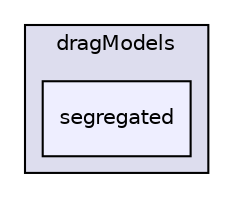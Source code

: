 digraph "applications/solvers/multiphase/twoPhaseEulerFoam/interfacialModels/dragModels/segregated" {
  bgcolor=transparent;
  compound=true
  node [ fontsize="10", fontname="Helvetica"];
  edge [ labelfontsize="10", labelfontname="Helvetica"];
  subgraph clusterdir_c58268a9b7712e9928f15c977fe2c49e {
    graph [ bgcolor="#ddddee", pencolor="black", label="dragModels" fontname="Helvetica", fontsize="10", URL="dir_c58268a9b7712e9928f15c977fe2c49e.html"]
  dir_0693ec4418a1e412c2ce07d7b7512649 [shape=box, label="segregated", style="filled", fillcolor="#eeeeff", pencolor="black", URL="dir_0693ec4418a1e412c2ce07d7b7512649.html"];
  }
}
